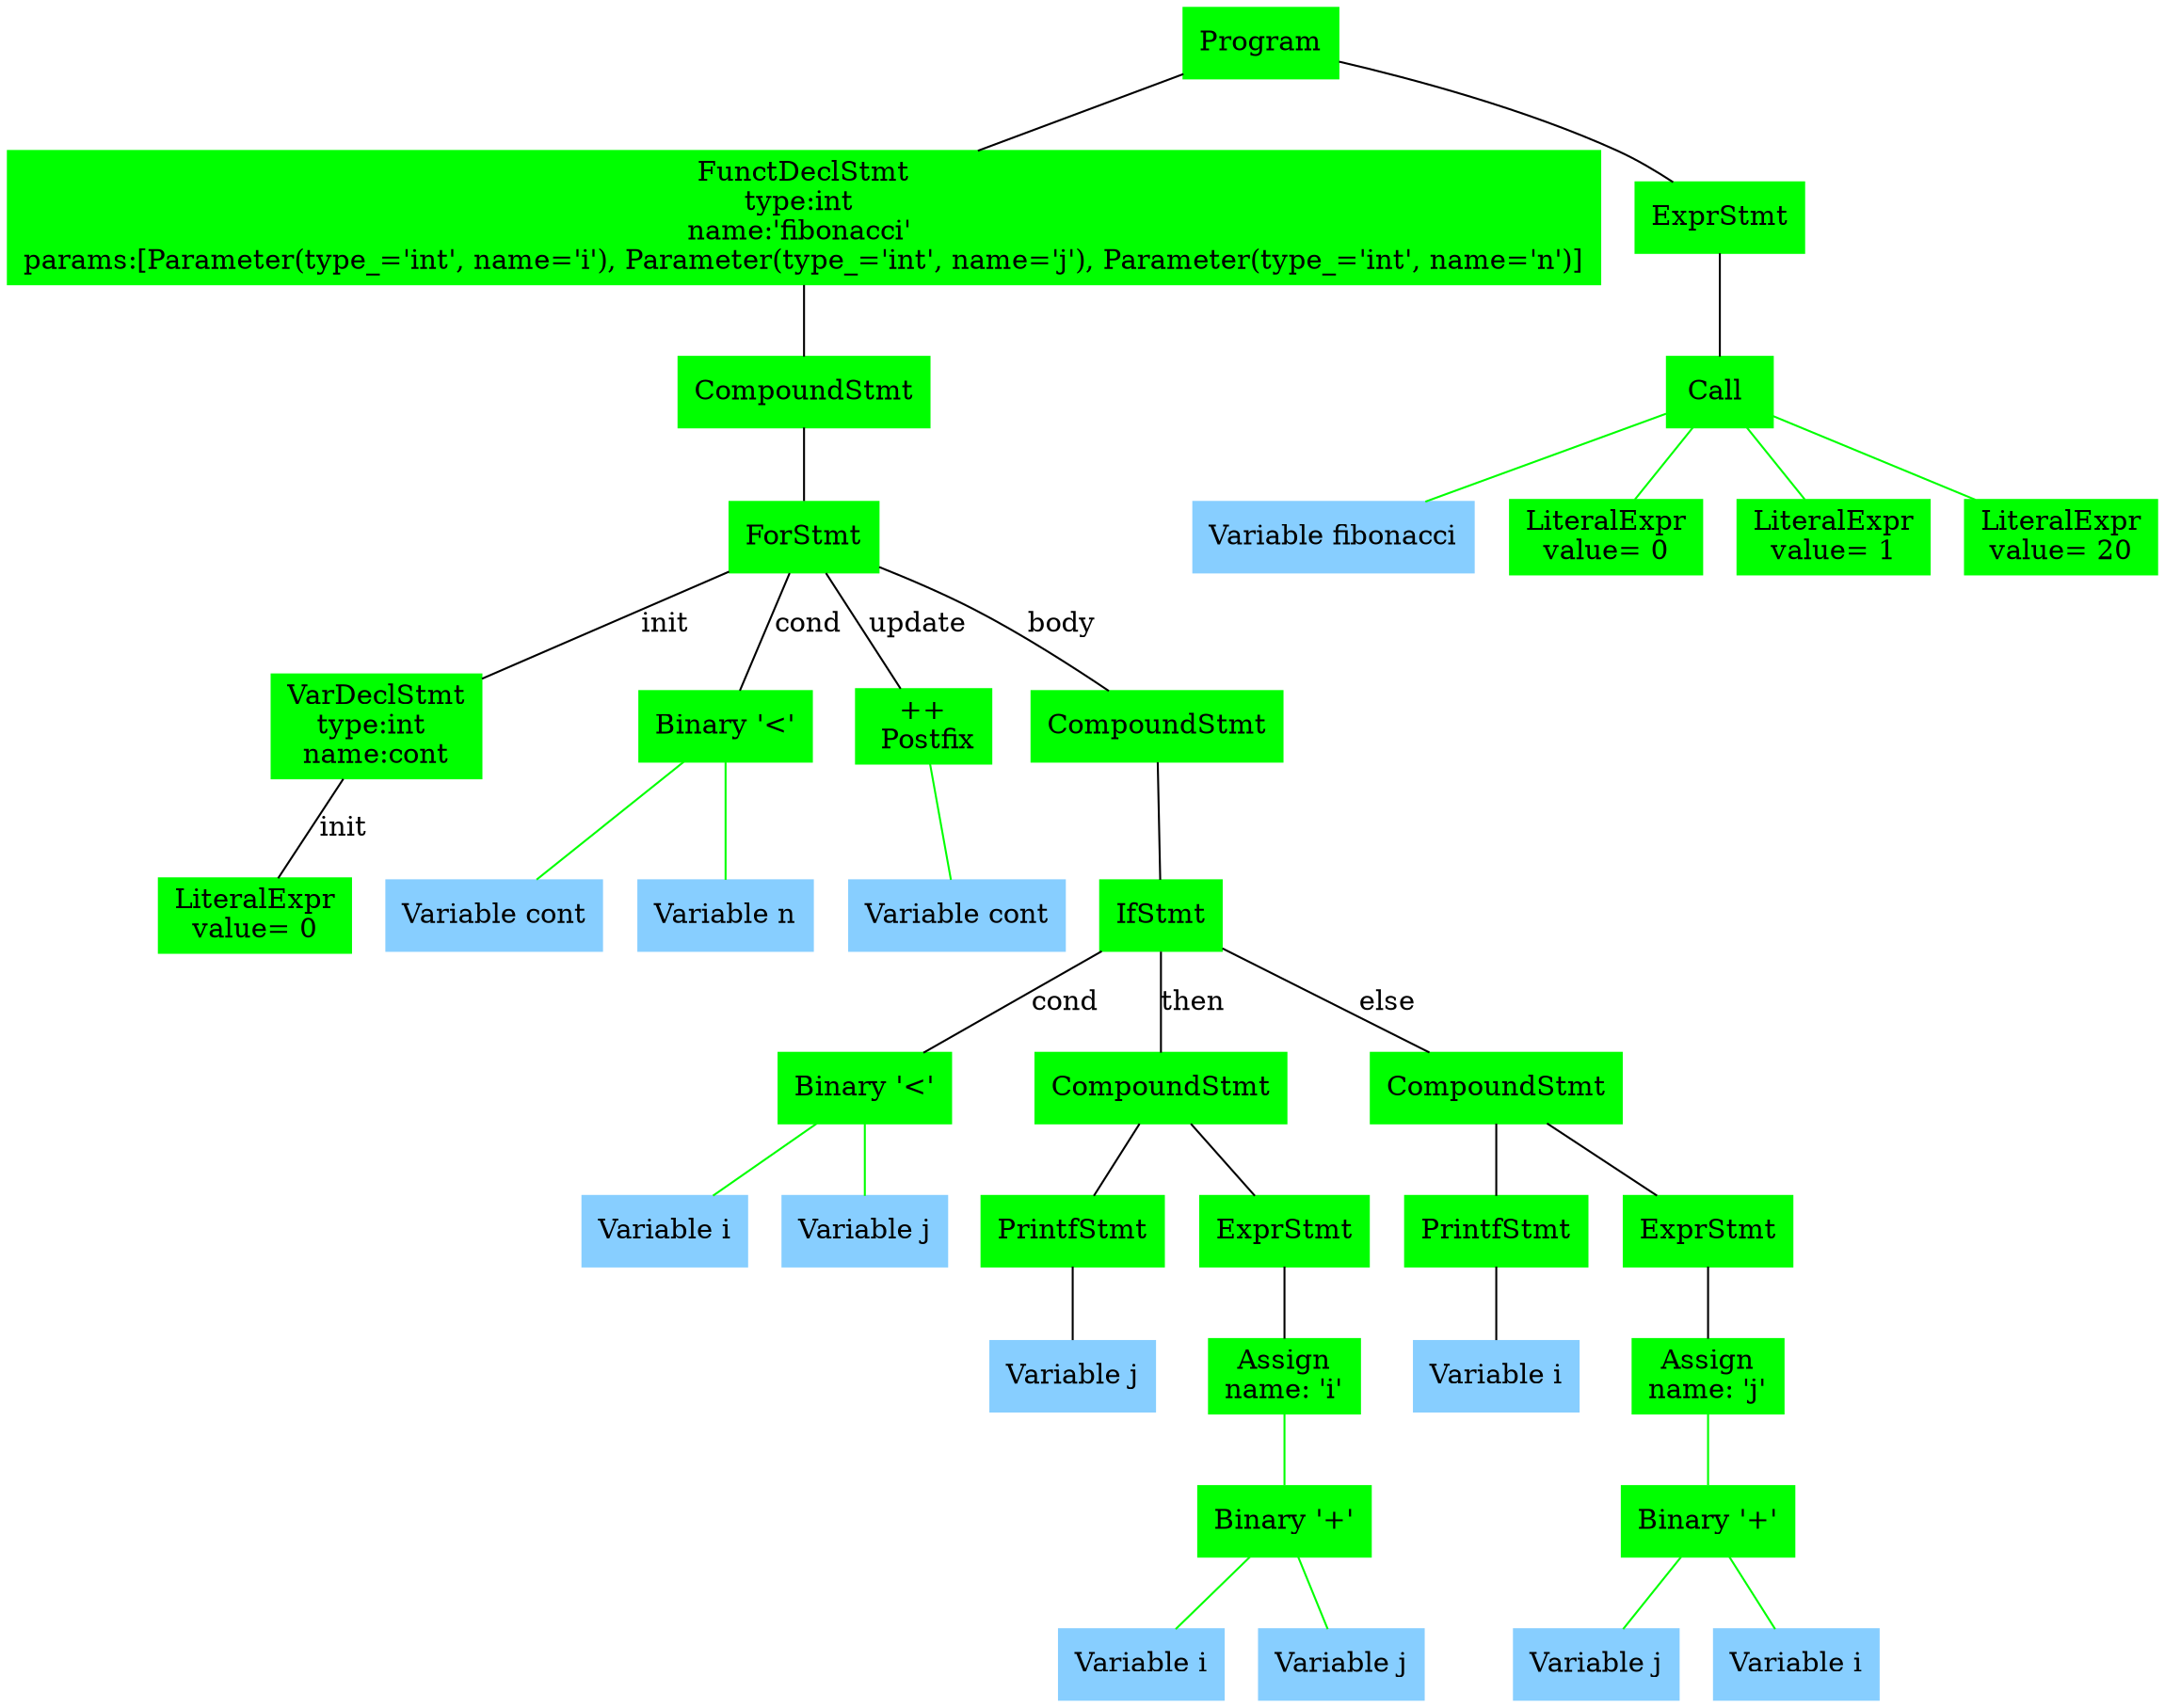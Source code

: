 digraph AST {
	node [color=skyblue1 shape=box style=filled]
	edge [arrowhead=none]
	n01 [label=Program color=green]
	n02 [label="FunctDeclStmt\ntype:int \nname:'fibonacci' \nparams:[Parameter(type_='int', name='i'), Parameter(type_='int', name='j'), Parameter(type_='int', name='n')]" color=green]
	n03 [label=CompoundStmt color=green]
	n04 [label=ForStmt color=green]
	n05 [label="VarDeclStmt\ntype:int \nname:cont" color=green]
	n06 [label="LiteralExpr\nvalue= 0" color=green]
	n05 -> n06 [label=init]
	n04 -> n05 [label=init]
	n07 [label="Binary '<'" color=green]
	n08 [label="Variable cont"]
	n07 -> n08 [color=green]
	n09 [label="Variable n"]
	n07 -> n09 [color=green]
	n04 -> n07 [label=cond]
	n10 [label="++\n Postfix" color=green]
	n11 [label="Variable cont"]
	n10 -> n11 [color=green]
	n04 -> n10 [label=update]
	n12 [label=CompoundStmt color=green]
	n13 [label=IfStmt color=green]
	n14 [label="Binary '<'" color=green]
	n15 [label="Variable i"]
	n14 -> n15 [color=green]
	n16 [label="Variable j"]
	n14 -> n16 [color=green]
	n13 -> n14 [label=cond]
	n17 [label=CompoundStmt color=green]
	n18 [label=PrintfStmt color=green]
	n19 [label="Variable j"]
	n18 -> n19
	n17 -> n18
	n20 [label=ExprStmt color=green]
	n21 [label="Assign\nname: 'i'" color=green]
	n22 [label="Binary '+'" color=green]
	n23 [label="Variable i"]
	n22 -> n23 [color=green]
	n24 [label="Variable j"]
	n22 -> n24 [color=green]
	n21 -> n22 [color=green]
	n20 -> n21
	n17 -> n20
	n13 -> n17 [label=then]
	n25 [label=CompoundStmt color=green]
	n26 [label=PrintfStmt color=green]
	n27 [label="Variable i"]
	n26 -> n27
	n25 -> n26
	n28 [label=ExprStmt color=green]
	n29 [label="Assign\nname: 'j'" color=green]
	n30 [label="Binary '+'" color=green]
	n31 [label="Variable j"]
	n30 -> n31 [color=green]
	n32 [label="Variable i"]
	n30 -> n32 [color=green]
	n29 -> n30 [color=green]
	n28 -> n29
	n25 -> n28
	n13 -> n25 [label=else]
	n12 -> n13
	n04 -> n12 [label=body]
	n03 -> n04
	n02 -> n03
	n01 -> n02
	n33 [label=ExprStmt color=green]
	n34 [label="Call " color=green]
	n35 [label="Variable fibonacci"]
	n34 -> n35 [color=green]
	n36 [label="LiteralExpr\nvalue= 0" color=green]
	n34 -> n36 [color=green]
	n37 [label="LiteralExpr\nvalue= 1" color=green]
	n34 -> n37 [color=green]
	n38 [label="LiteralExpr\nvalue= 20" color=green]
	n34 -> n38 [color=green]
	n33 -> n34
	n01 -> n33
}
